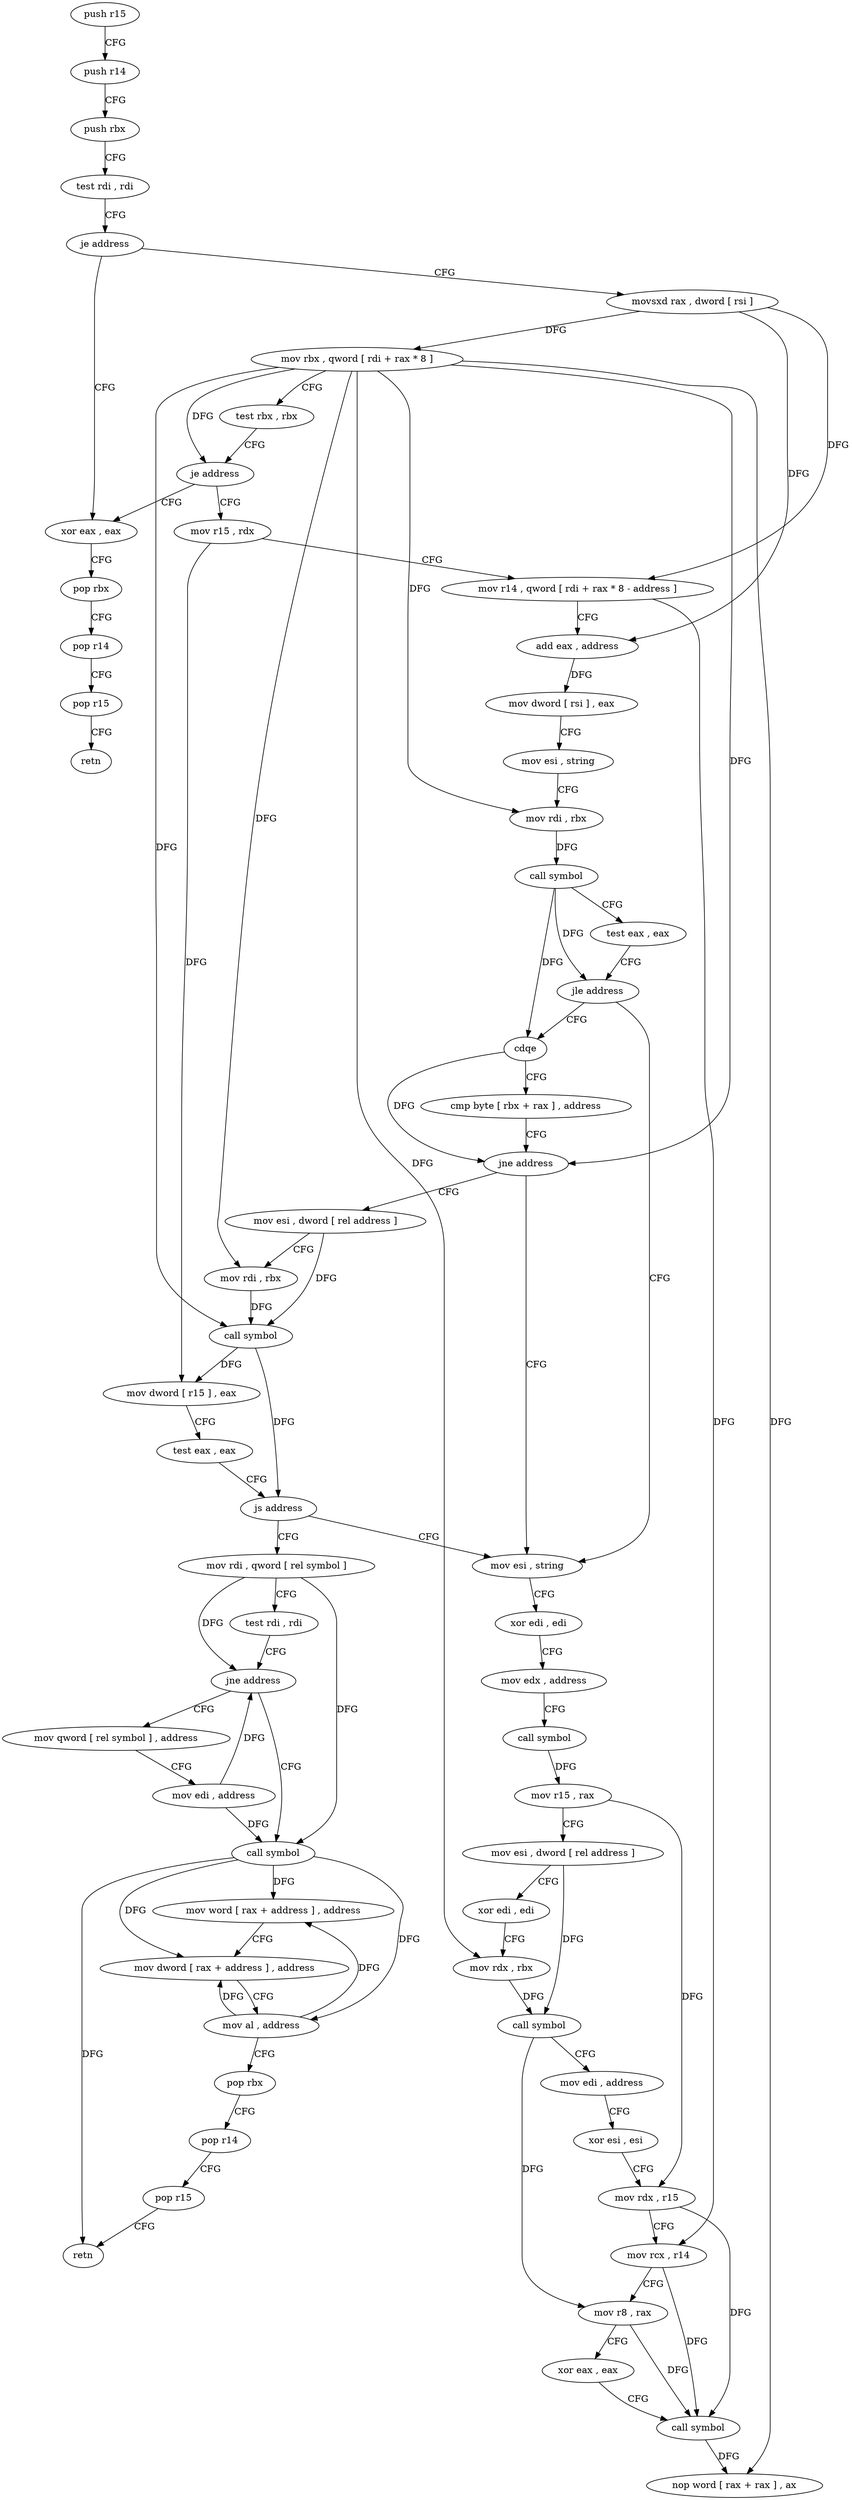 digraph "func" {
"4255072" [label = "push r15" ]
"4255074" [label = "push r14" ]
"4255076" [label = "push rbx" ]
"4255077" [label = "test rdi , rdi" ]
"4255080" [label = "je address" ]
"4255207" [label = "xor eax , eax" ]
"4255082" [label = "movsxd rax , dword [ rsi ]" ]
"4255209" [label = "pop rbx" ]
"4255210" [label = "pop r14" ]
"4255212" [label = "pop r15" ]
"4255214" [label = "retn" ]
"4255085" [label = "mov rbx , qword [ rdi + rax * 8 ]" ]
"4255089" [label = "test rbx , rbx" ]
"4255092" [label = "je address" ]
"4255094" [label = "mov r15 , rdx" ]
"4255097" [label = "mov r14 , qword [ rdi + rax * 8 - address ]" ]
"4255102" [label = "add eax , address" ]
"4255105" [label = "mov dword [ rsi ] , eax" ]
"4255107" [label = "mov esi , string" ]
"4255112" [label = "mov rdi , rbx" ]
"4255115" [label = "call symbol" ]
"4255120" [label = "test eax , eax" ]
"4255122" [label = "jle address" ]
"4255215" [label = "mov esi , string" ]
"4255124" [label = "cdqe" ]
"4255220" [label = "xor edi , edi" ]
"4255222" [label = "mov edx , address" ]
"4255227" [label = "call symbol" ]
"4255232" [label = "mov r15 , rax" ]
"4255235" [label = "mov esi , dword [ rel address ]" ]
"4255241" [label = "xor edi , edi" ]
"4255243" [label = "mov rdx , rbx" ]
"4255246" [label = "call symbol" ]
"4255251" [label = "mov edi , address" ]
"4255256" [label = "xor esi , esi" ]
"4255258" [label = "mov rdx , r15" ]
"4255261" [label = "mov rcx , r14" ]
"4255264" [label = "mov r8 , rax" ]
"4255267" [label = "xor eax , eax" ]
"4255269" [label = "call symbol" ]
"4255274" [label = "nop word [ rax + rax ] , ax" ]
"4255126" [label = "cmp byte [ rbx + rax ] , address" ]
"4255130" [label = "jne address" ]
"4255132" [label = "mov esi , dword [ rel address ]" ]
"4255138" [label = "mov rdi , rbx" ]
"4255141" [label = "call symbol" ]
"4255146" [label = "mov dword [ r15 ] , eax" ]
"4255149" [label = "test eax , eax" ]
"4255151" [label = "js address" ]
"4255153" [label = "mov rdi , qword [ rel symbol ]" ]
"4255160" [label = "test rdi , rdi" ]
"4255163" [label = "jne address" ]
"4255181" [label = "call symbol" ]
"4255165" [label = "mov qword [ rel symbol ] , address" ]
"4255186" [label = "mov word [ rax + address ] , address" ]
"4255192" [label = "mov dword [ rax + address ] , address" ]
"4255199" [label = "mov al , address" ]
"4255201" [label = "pop rbx" ]
"4255202" [label = "pop r14" ]
"4255204" [label = "pop r15" ]
"4255206" [label = "retn" ]
"4255176" [label = "mov edi , address" ]
"4255072" -> "4255074" [ label = "CFG" ]
"4255074" -> "4255076" [ label = "CFG" ]
"4255076" -> "4255077" [ label = "CFG" ]
"4255077" -> "4255080" [ label = "CFG" ]
"4255080" -> "4255207" [ label = "CFG" ]
"4255080" -> "4255082" [ label = "CFG" ]
"4255207" -> "4255209" [ label = "CFG" ]
"4255082" -> "4255085" [ label = "DFG" ]
"4255082" -> "4255097" [ label = "DFG" ]
"4255082" -> "4255102" [ label = "DFG" ]
"4255209" -> "4255210" [ label = "CFG" ]
"4255210" -> "4255212" [ label = "CFG" ]
"4255212" -> "4255214" [ label = "CFG" ]
"4255085" -> "4255089" [ label = "CFG" ]
"4255085" -> "4255092" [ label = "DFG" ]
"4255085" -> "4255112" [ label = "DFG" ]
"4255085" -> "4255243" [ label = "DFG" ]
"4255085" -> "4255274" [ label = "DFG" ]
"4255085" -> "4255130" [ label = "DFG" ]
"4255085" -> "4255138" [ label = "DFG" ]
"4255085" -> "4255141" [ label = "DFG" ]
"4255089" -> "4255092" [ label = "CFG" ]
"4255092" -> "4255207" [ label = "CFG" ]
"4255092" -> "4255094" [ label = "CFG" ]
"4255094" -> "4255097" [ label = "CFG" ]
"4255094" -> "4255146" [ label = "DFG" ]
"4255097" -> "4255102" [ label = "CFG" ]
"4255097" -> "4255261" [ label = "DFG" ]
"4255102" -> "4255105" [ label = "DFG" ]
"4255105" -> "4255107" [ label = "CFG" ]
"4255107" -> "4255112" [ label = "CFG" ]
"4255112" -> "4255115" [ label = "DFG" ]
"4255115" -> "4255120" [ label = "CFG" ]
"4255115" -> "4255122" [ label = "DFG" ]
"4255115" -> "4255124" [ label = "DFG" ]
"4255120" -> "4255122" [ label = "CFG" ]
"4255122" -> "4255215" [ label = "CFG" ]
"4255122" -> "4255124" [ label = "CFG" ]
"4255215" -> "4255220" [ label = "CFG" ]
"4255124" -> "4255126" [ label = "CFG" ]
"4255124" -> "4255130" [ label = "DFG" ]
"4255220" -> "4255222" [ label = "CFG" ]
"4255222" -> "4255227" [ label = "CFG" ]
"4255227" -> "4255232" [ label = "DFG" ]
"4255232" -> "4255235" [ label = "CFG" ]
"4255232" -> "4255258" [ label = "DFG" ]
"4255235" -> "4255241" [ label = "CFG" ]
"4255235" -> "4255246" [ label = "DFG" ]
"4255241" -> "4255243" [ label = "CFG" ]
"4255243" -> "4255246" [ label = "DFG" ]
"4255246" -> "4255251" [ label = "CFG" ]
"4255246" -> "4255264" [ label = "DFG" ]
"4255251" -> "4255256" [ label = "CFG" ]
"4255256" -> "4255258" [ label = "CFG" ]
"4255258" -> "4255261" [ label = "CFG" ]
"4255258" -> "4255269" [ label = "DFG" ]
"4255261" -> "4255264" [ label = "CFG" ]
"4255261" -> "4255269" [ label = "DFG" ]
"4255264" -> "4255267" [ label = "CFG" ]
"4255264" -> "4255269" [ label = "DFG" ]
"4255267" -> "4255269" [ label = "CFG" ]
"4255269" -> "4255274" [ label = "DFG" ]
"4255126" -> "4255130" [ label = "CFG" ]
"4255130" -> "4255215" [ label = "CFG" ]
"4255130" -> "4255132" [ label = "CFG" ]
"4255132" -> "4255138" [ label = "CFG" ]
"4255132" -> "4255141" [ label = "DFG" ]
"4255138" -> "4255141" [ label = "DFG" ]
"4255141" -> "4255146" [ label = "DFG" ]
"4255141" -> "4255151" [ label = "DFG" ]
"4255146" -> "4255149" [ label = "CFG" ]
"4255149" -> "4255151" [ label = "CFG" ]
"4255151" -> "4255215" [ label = "CFG" ]
"4255151" -> "4255153" [ label = "CFG" ]
"4255153" -> "4255160" [ label = "CFG" ]
"4255153" -> "4255163" [ label = "DFG" ]
"4255153" -> "4255181" [ label = "DFG" ]
"4255160" -> "4255163" [ label = "CFG" ]
"4255163" -> "4255181" [ label = "CFG" ]
"4255163" -> "4255165" [ label = "CFG" ]
"4255181" -> "4255186" [ label = "DFG" ]
"4255181" -> "4255192" [ label = "DFG" ]
"4255181" -> "4255199" [ label = "DFG" ]
"4255181" -> "4255206" [ label = "DFG" ]
"4255165" -> "4255176" [ label = "CFG" ]
"4255186" -> "4255192" [ label = "CFG" ]
"4255192" -> "4255199" [ label = "CFG" ]
"4255199" -> "4255201" [ label = "CFG" ]
"4255199" -> "4255186" [ label = "DFG" ]
"4255199" -> "4255192" [ label = "DFG" ]
"4255201" -> "4255202" [ label = "CFG" ]
"4255202" -> "4255204" [ label = "CFG" ]
"4255204" -> "4255206" [ label = "CFG" ]
"4255176" -> "4255181" [ label = "DFG" ]
"4255176" -> "4255163" [ label = "DFG" ]
}
